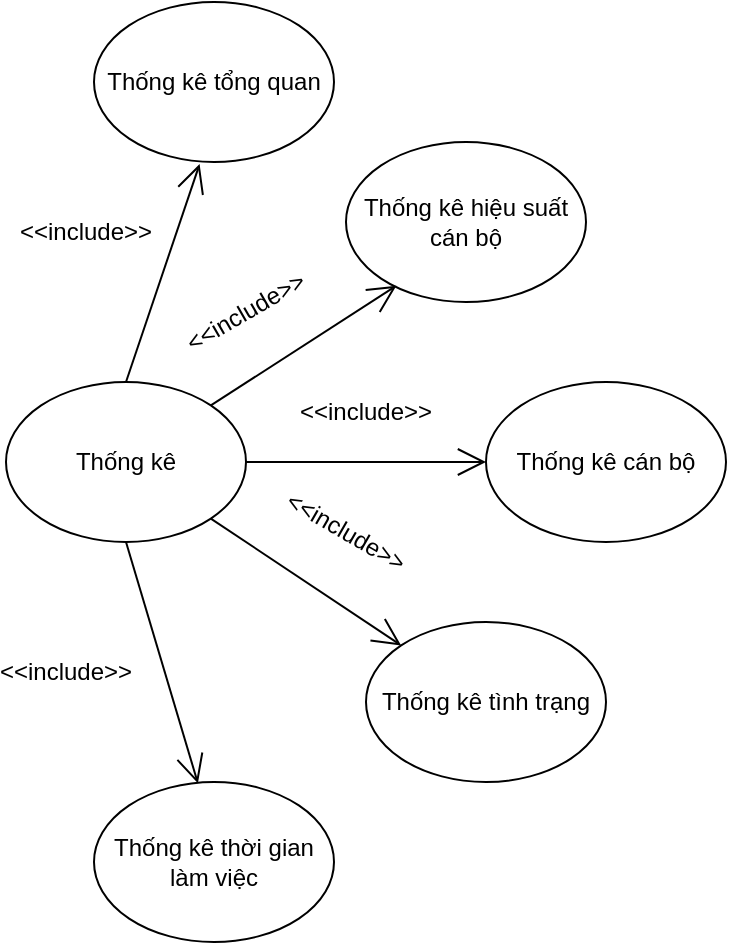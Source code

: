 <mxfile version="24.2.0" type="device">
  <diagram name="Trang-1" id="Lz9-yj2MeeNE945hsrar">
    <mxGraphModel dx="1006" dy="967" grid="0" gridSize="10" guides="1" tooltips="1" connect="1" arrows="1" fold="1" page="0" pageScale="1" pageWidth="827" pageHeight="1169" math="0" shadow="0">
      <root>
        <mxCell id="0" />
        <mxCell id="1" parent="0" />
        <mxCell id="EKq_Qr9kXU_MxoexHvhU-1" value="Thống kê" style="ellipse;whiteSpace=wrap;html=1;" parent="1" vertex="1">
          <mxGeometry x="310" y="170" width="120" height="80" as="geometry" />
        </mxCell>
        <mxCell id="EKq_Qr9kXU_MxoexHvhU-2" value="Thống kê tổng quan" style="ellipse;whiteSpace=wrap;html=1;" parent="1" vertex="1">
          <mxGeometry x="354" y="-20" width="120" height="80" as="geometry" />
        </mxCell>
        <mxCell id="EKq_Qr9kXU_MxoexHvhU-3" value="Thống kê tình trạng" style="ellipse;whiteSpace=wrap;html=1;" parent="1" vertex="1">
          <mxGeometry x="490" y="290" width="120" height="80" as="geometry" />
        </mxCell>
        <mxCell id="EKq_Qr9kXU_MxoexHvhU-4" value="Thống kê cán bộ" style="ellipse;whiteSpace=wrap;html=1;" parent="1" vertex="1">
          <mxGeometry x="550" y="170" width="120" height="80" as="geometry" />
        </mxCell>
        <mxCell id="EKq_Qr9kXU_MxoexHvhU-5" value="Thống kê thời gian làm việc" style="ellipse;whiteSpace=wrap;html=1;" parent="1" vertex="1">
          <mxGeometry x="354" y="370" width="120" height="80" as="geometry" />
        </mxCell>
        <mxCell id="EKq_Qr9kXU_MxoexHvhU-6" value="Thống kê hiệu suất cán bộ" style="ellipse;whiteSpace=wrap;html=1;" parent="1" vertex="1">
          <mxGeometry x="480" y="50" width="120" height="80" as="geometry" />
        </mxCell>
        <mxCell id="EKq_Qr9kXU_MxoexHvhU-7" value="" style="endArrow=open;endFill=1;endSize=12;html=1;rounded=0;exitX=0.5;exitY=0;exitDx=0;exitDy=0;entryX=0.44;entryY=1.013;entryDx=0;entryDy=0;entryPerimeter=0;" parent="1" source="EKq_Qr9kXU_MxoexHvhU-1" target="EKq_Qr9kXU_MxoexHvhU-2" edge="1">
          <mxGeometry width="160" relative="1" as="geometry">
            <mxPoint x="330" y="190" as="sourcePoint" />
            <mxPoint x="490" y="190" as="targetPoint" />
          </mxGeometry>
        </mxCell>
        <mxCell id="EKq_Qr9kXU_MxoexHvhU-8" value="" style="endArrow=open;endFill=1;endSize=12;html=1;rounded=0;entryX=0.21;entryY=0.898;entryDx=0;entryDy=0;entryPerimeter=0;exitX=1;exitY=0;exitDx=0;exitDy=0;" parent="1" source="EKq_Qr9kXU_MxoexHvhU-1" target="EKq_Qr9kXU_MxoexHvhU-6" edge="1">
          <mxGeometry width="160" relative="1" as="geometry">
            <mxPoint x="330" y="190" as="sourcePoint" />
            <mxPoint x="490" y="190" as="targetPoint" />
          </mxGeometry>
        </mxCell>
        <mxCell id="EKq_Qr9kXU_MxoexHvhU-9" value="" style="endArrow=open;endFill=1;endSize=12;html=1;rounded=0;entryX=0;entryY=0.5;entryDx=0;entryDy=0;exitX=1;exitY=0.5;exitDx=0;exitDy=0;" parent="1" source="EKq_Qr9kXU_MxoexHvhU-1" target="EKq_Qr9kXU_MxoexHvhU-4" edge="1">
          <mxGeometry width="160" relative="1" as="geometry">
            <mxPoint x="330" y="190" as="sourcePoint" />
            <mxPoint x="490" y="190" as="targetPoint" />
          </mxGeometry>
        </mxCell>
        <mxCell id="EKq_Qr9kXU_MxoexHvhU-10" value="" style="endArrow=open;endFill=1;endSize=12;html=1;rounded=0;entryX=0;entryY=0;entryDx=0;entryDy=0;exitX=1;exitY=1;exitDx=0;exitDy=0;" parent="1" source="EKq_Qr9kXU_MxoexHvhU-1" target="EKq_Qr9kXU_MxoexHvhU-3" edge="1">
          <mxGeometry width="160" relative="1" as="geometry">
            <mxPoint x="330" y="190" as="sourcePoint" />
            <mxPoint x="490" y="190" as="targetPoint" />
          </mxGeometry>
        </mxCell>
        <mxCell id="EKq_Qr9kXU_MxoexHvhU-11" value="" style="endArrow=open;endFill=1;endSize=12;html=1;rounded=0;entryX=0.433;entryY=0.008;entryDx=0;entryDy=0;entryPerimeter=0;exitX=0.5;exitY=1;exitDx=0;exitDy=0;" parent="1" source="EKq_Qr9kXU_MxoexHvhU-1" target="EKq_Qr9kXU_MxoexHvhU-5" edge="1">
          <mxGeometry width="160" relative="1" as="geometry">
            <mxPoint x="330" y="190" as="sourcePoint" />
            <mxPoint x="490" y="190" as="targetPoint" />
          </mxGeometry>
        </mxCell>
        <mxCell id="EKq_Qr9kXU_MxoexHvhU-12" value="&amp;lt;&amp;lt;include&amp;gt;&amp;gt;" style="text;html=1;align=center;verticalAlign=middle;whiteSpace=wrap;rounded=0;rotation=30;" parent="1" vertex="1">
          <mxGeometry x="450" y="230" width="60" height="30" as="geometry" />
        </mxCell>
        <mxCell id="EKq_Qr9kXU_MxoexHvhU-13" value="&amp;lt;&amp;lt;include&amp;gt;&amp;gt;" style="text;html=1;align=center;verticalAlign=middle;whiteSpace=wrap;rounded=0;rotation=-30;" parent="1" vertex="1">
          <mxGeometry x="400" y="120" width="60" height="30" as="geometry" />
        </mxCell>
        <mxCell id="EKq_Qr9kXU_MxoexHvhU-14" value="&amp;lt;&amp;lt;include&amp;gt;&amp;gt;" style="text;html=1;align=center;verticalAlign=middle;whiteSpace=wrap;rounded=0;" parent="1" vertex="1">
          <mxGeometry x="460" y="170" width="60" height="30" as="geometry" />
        </mxCell>
        <mxCell id="EKq_Qr9kXU_MxoexHvhU-15" value="&amp;lt;&amp;lt;include&amp;gt;&amp;gt;" style="text;html=1;align=center;verticalAlign=middle;whiteSpace=wrap;rounded=0;" parent="1" vertex="1">
          <mxGeometry x="320" y="80" width="60" height="30" as="geometry" />
        </mxCell>
        <mxCell id="EKq_Qr9kXU_MxoexHvhU-16" value="&amp;lt;&amp;lt;include&amp;gt;&amp;gt;" style="text;html=1;align=center;verticalAlign=middle;whiteSpace=wrap;rounded=0;" parent="1" vertex="1">
          <mxGeometry x="310" y="300" width="60" height="30" as="geometry" />
        </mxCell>
      </root>
    </mxGraphModel>
  </diagram>
</mxfile>
